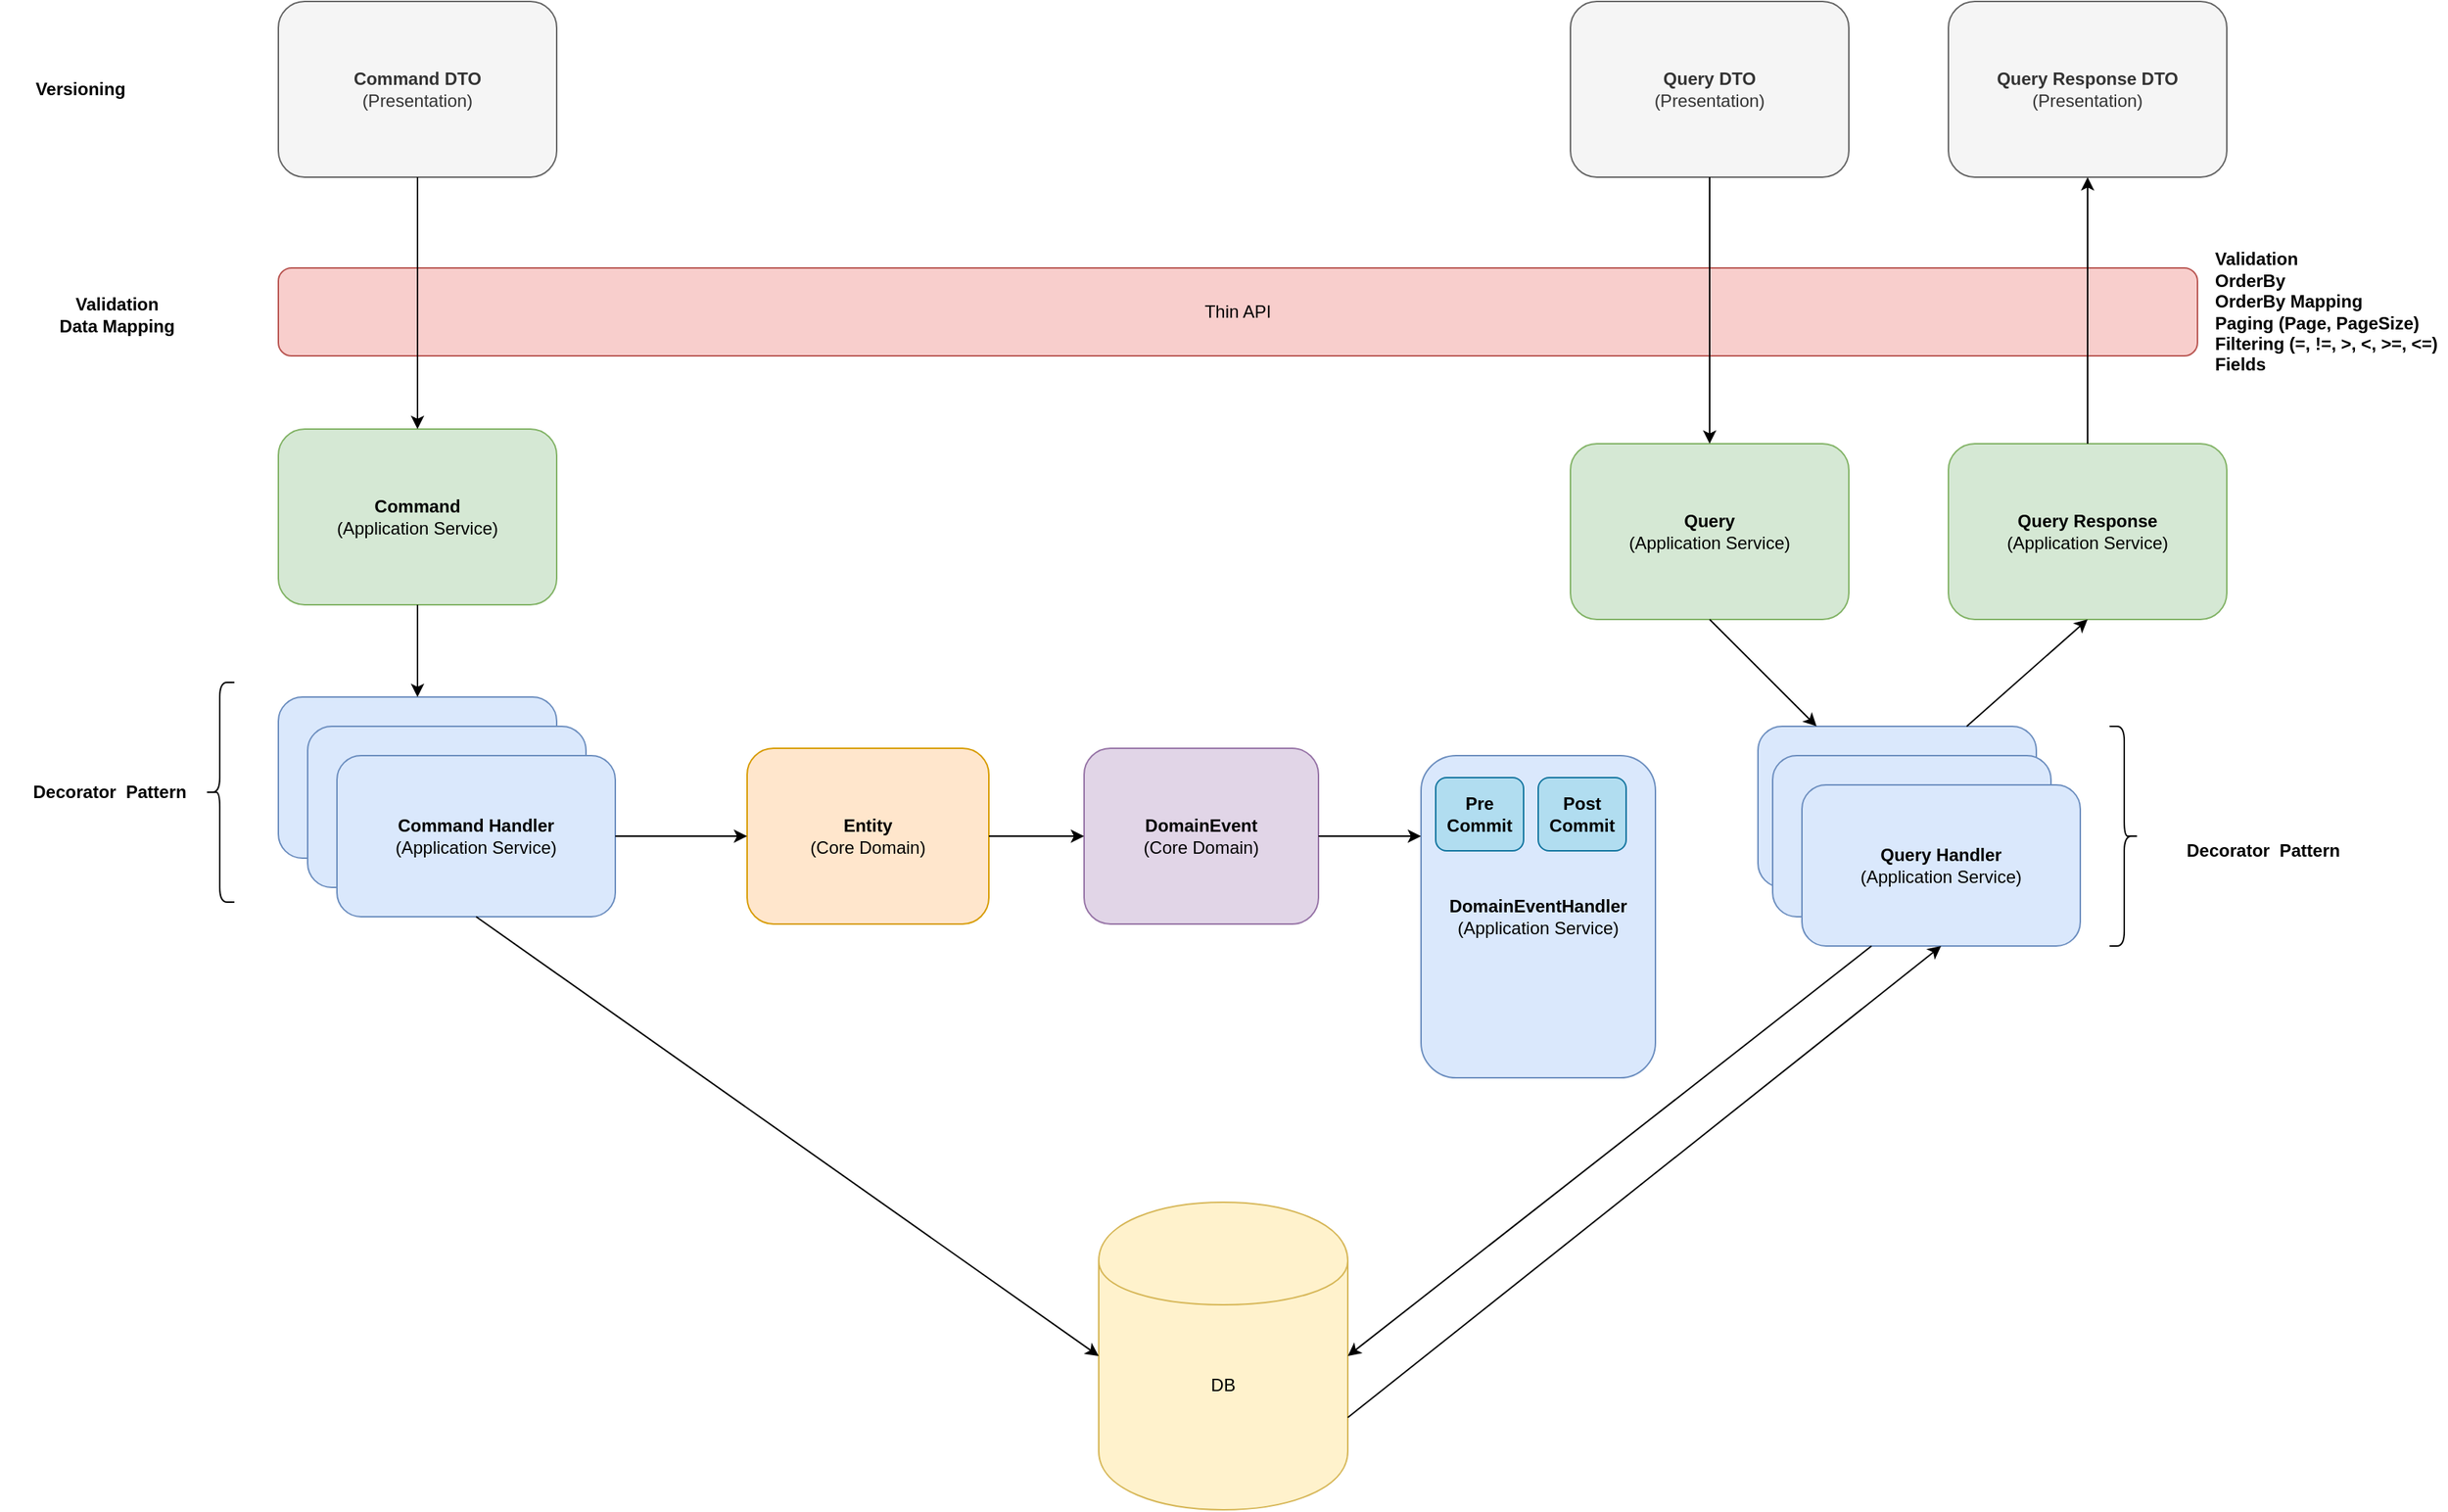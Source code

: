 <mxfile version="12.6.1" type="device"><diagram id="Shv8idoQgrJN4rAfnkL6" name="Page-1"><mxGraphModel dx="1710" dy="1206" grid="1" gridSize="10" guides="1" tooltips="1" connect="1" arrows="1" fold="1" page="1" pageScale="1" pageWidth="850" pageHeight="1100" math="0" shadow="0"><root><mxCell id="0"/><mxCell id="1" parent="0"/><mxCell id="zQwGPbky9w92wJC24JL_-1" value="&lt;b&gt;Command&lt;/b&gt;&lt;br&gt;(Application Service)" style="rounded=1;whiteSpace=wrap;html=1;fillColor=#d5e8d4;strokeColor=#82b366;" parent="1" vertex="1"><mxGeometry x="210" y="327" width="190" height="120" as="geometry"/></mxCell><mxCell id="zQwGPbky9w92wJC24JL_-4" value="DB" style="shape=cylinder;whiteSpace=wrap;html=1;boundedLbl=1;backgroundOutline=1;rounded=1;fillColor=#fff2cc;strokeColor=#d6b656;shadow=0;" parent="1" vertex="1"><mxGeometry x="770" y="855" width="170" height="210" as="geometry"/></mxCell><mxCell id="zQwGPbky9w92wJC24JL_-5" value="CommandHandler" style="rounded=1;whiteSpace=wrap;html=1;fillColor=#dae8fc;strokeColor=#6c8ebf;" parent="1" vertex="1"><mxGeometry x="210" y="510" width="190" height="110" as="geometry"/></mxCell><mxCell id="zQwGPbky9w92wJC24JL_-6" value="&lt;b&gt;Query&lt;/b&gt;&lt;br&gt;(Application Service)" style="rounded=1;whiteSpace=wrap;html=1;fillColor=#d5e8d4;strokeColor=#82b366;" parent="1" vertex="1"><mxGeometry x="1092" y="337" width="190" height="120" as="geometry"/></mxCell><mxCell id="zQwGPbky9w92wJC24JL_-7" value="QueryHandler" style="rounded=1;whiteSpace=wrap;html=1;fillColor=#dae8fc;strokeColor=#6c8ebf;" parent="1" vertex="1"><mxGeometry x="1220" y="530" width="190" height="110" as="geometry"/></mxCell><mxCell id="zQwGPbky9w92wJC24JL_-10" value="Thin API" style="rounded=1;whiteSpace=wrap;html=1;fillColor=#f8cecc;strokeColor=#b85450;" parent="1" vertex="1"><mxGeometry x="210" y="217" width="1310" height="60" as="geometry"/></mxCell><mxCell id="zQwGPbky9w92wJC24JL_-11" value="CommandHandler" style="rounded=1;whiteSpace=wrap;html=1;fillColor=#dae8fc;strokeColor=#6c8ebf;" parent="1" vertex="1"><mxGeometry x="230" y="530" width="190" height="110" as="geometry"/></mxCell><mxCell id="zQwGPbky9w92wJC24JL_-12" value="&lt;b&gt;Command Handler&lt;/b&gt;&lt;br&gt;(Application Service)" style="rounded=1;whiteSpace=wrap;html=1;fillColor=#dae8fc;strokeColor=#6c8ebf;" parent="1" vertex="1"><mxGeometry x="250" y="550" width="190" height="110" as="geometry"/></mxCell><mxCell id="zQwGPbky9w92wJC24JL_-13" value="QueryHandler" style="rounded=1;whiteSpace=wrap;html=1;fillColor=#dae8fc;strokeColor=#6c8ebf;" parent="1" vertex="1"><mxGeometry x="1230" y="550" width="190" height="110" as="geometry"/></mxCell><mxCell id="zQwGPbky9w92wJC24JL_-14" value="&lt;b&gt;Query Handler&lt;/b&gt;&lt;br&gt;(Application Service)" style="rounded=1;whiteSpace=wrap;html=1;fillColor=#dae8fc;strokeColor=#6c8ebf;" parent="1" vertex="1"><mxGeometry x="1250" y="570" width="190" height="110" as="geometry"/></mxCell><mxCell id="zQwGPbky9w92wJC24JL_-15" value="&lt;b&gt;DomainEvent&lt;/b&gt;&lt;br&gt;(Core Domain)" style="rounded=1;whiteSpace=wrap;html=1;fillColor=#e1d5e7;strokeColor=#9673a6;" parent="1" vertex="1"><mxGeometry x="760" y="545" width="160" height="120" as="geometry"/></mxCell><mxCell id="zQwGPbky9w92wJC24JL_-16" value="&lt;b&gt;DomainEventHandler&lt;/b&gt;&lt;br&gt;(Application Service)" style="rounded=1;whiteSpace=wrap;html=1;fillColor=#dae8fc;strokeColor=#6c8ebf;labelPosition=center;verticalLabelPosition=middle;align=center;verticalAlign=middle;" parent="1" vertex="1"><mxGeometry x="990" y="550" width="160" height="220" as="geometry"/></mxCell><mxCell id="zQwGPbky9w92wJC24JL_-19" value="" style="endArrow=classic;html=1;exitX=0.5;exitY=1;exitDx=0;exitDy=0;entryX=0.5;entryY=0;entryDx=0;entryDy=0;" parent="1" source="zQwGPbky9w92wJC24JL_-1" target="zQwGPbky9w92wJC24JL_-5" edge="1"><mxGeometry width="50" height="50" relative="1" as="geometry"><mxPoint x="440" y="715" as="sourcePoint"/><mxPoint x="490" y="665" as="targetPoint"/></mxGeometry></mxCell><mxCell id="zQwGPbky9w92wJC24JL_-21" value="" style="endArrow=classic;html=1;exitX=0.5;exitY=1;exitDx=0;exitDy=0;" parent="1" source="zQwGPbky9w92wJC24JL_-6" target="zQwGPbky9w92wJC24JL_-7" edge="1"><mxGeometry width="50" height="50" relative="1" as="geometry"><mxPoint x="1282" y="800" as="sourcePoint"/><mxPoint x="1332" y="750" as="targetPoint"/></mxGeometry></mxCell><mxCell id="zQwGPbky9w92wJC24JL_-24" value="" style="endArrow=classic;html=1;exitX=0.5;exitY=1;exitDx=0;exitDy=0;entryX=0;entryY=0.5;entryDx=0;entryDy=0;" parent="1" source="zQwGPbky9w92wJC24JL_-12" target="zQwGPbky9w92wJC24JL_-4" edge="1"><mxGeometry width="50" height="50" relative="1" as="geometry"><mxPoint x="870" y="715" as="sourcePoint"/><mxPoint x="920" y="665" as="targetPoint"/></mxGeometry></mxCell><mxCell id="zQwGPbky9w92wJC24JL_-25" value="" style="endArrow=classic;html=1;exitX=0.25;exitY=1;exitDx=0;exitDy=0;entryX=1;entryY=0.5;entryDx=0;entryDy=0;" parent="1" source="zQwGPbky9w92wJC24JL_-14" target="zQwGPbky9w92wJC24JL_-4" edge="1"><mxGeometry width="50" height="50" relative="1" as="geometry"><mxPoint x="1120" y="425" as="sourcePoint"/><mxPoint x="1170" y="375" as="targetPoint"/></mxGeometry></mxCell><mxCell id="zQwGPbky9w92wJC24JL_-26" value="" style="endArrow=classic;html=1;exitX=1;exitY=0.7;exitDx=0;exitDy=0;entryX=0.5;entryY=1;entryDx=0;entryDy=0;" parent="1" source="zQwGPbky9w92wJC24JL_-4" target="zQwGPbky9w92wJC24JL_-14" edge="1"><mxGeometry width="50" height="50" relative="1" as="geometry"><mxPoint x="860" y="695" as="sourcePoint"/><mxPoint x="910" y="645" as="targetPoint"/></mxGeometry></mxCell><mxCell id="zQwGPbky9w92wJC24JL_-29" value="&lt;b&gt;Entity&lt;/b&gt;&lt;br&gt;(Core Domain)" style="rounded=1;whiteSpace=wrap;html=1;fillColor=#ffe6cc;strokeColor=#d79b00;" parent="1" vertex="1"><mxGeometry x="530" y="545" width="165" height="120" as="geometry"/></mxCell><mxCell id="zQwGPbky9w92wJC24JL_-35" value="&lt;b&gt;Command DTO&lt;/b&gt;&lt;br&gt;(Presentation)" style="rounded=1;whiteSpace=wrap;html=1;fillColor=#f5f5f5;strokeColor=#666666;fontColor=#333333;" parent="1" vertex="1"><mxGeometry x="210" y="35" width="190" height="120" as="geometry"/></mxCell><mxCell id="zQwGPbky9w92wJC24JL_-36" value="&lt;b&gt;Query DTO&lt;/b&gt;&lt;br&gt;(Presentation)" style="rounded=1;whiteSpace=wrap;html=1;fillColor=#f5f5f5;strokeColor=#666666;fontColor=#333333;" parent="1" vertex="1"><mxGeometry x="1092" y="35" width="190" height="120" as="geometry"/></mxCell><mxCell id="zQwGPbky9w92wJC24JL_-37" value="&lt;b&gt;Query Response&lt;/b&gt;&lt;br&gt;(Application Service)" style="rounded=1;whiteSpace=wrap;html=1;fillColor=#d5e8d4;strokeColor=#82b366;" parent="1" vertex="1"><mxGeometry x="1350" y="337" width="190" height="120" as="geometry"/></mxCell><mxCell id="zQwGPbky9w92wJC24JL_-38" value="&lt;b&gt;Query Response DTO&lt;/b&gt;&lt;br&gt;(Presentation)" style="rounded=1;whiteSpace=wrap;html=1;fillColor=#f5f5f5;strokeColor=#666666;fontColor=#333333;" parent="1" vertex="1"><mxGeometry x="1350" y="35" width="190" height="120" as="geometry"/></mxCell><mxCell id="zQwGPbky9w92wJC24JL_-39" value="" style="endArrow=classic;html=1;exitX=0.75;exitY=0;exitDx=0;exitDy=0;entryX=0.5;entryY=1;entryDx=0;entryDy=0;" parent="1" source="zQwGPbky9w92wJC24JL_-7" target="zQwGPbky9w92wJC24JL_-37" edge="1"><mxGeometry width="50" height="50" relative="1" as="geometry"><mxPoint x="1520" y="605" as="sourcePoint"/><mxPoint x="1570" y="555" as="targetPoint"/></mxGeometry></mxCell><mxCell id="zQwGPbky9w92wJC24JL_-40" value="" style="endArrow=classic;html=1;exitX=0.5;exitY=0;exitDx=0;exitDy=0;entryX=0.5;entryY=1;entryDx=0;entryDy=0;" parent="1" source="zQwGPbky9w92wJC24JL_-37" target="zQwGPbky9w92wJC24JL_-38" edge="1"><mxGeometry width="50" height="50" relative="1" as="geometry"><mxPoint x="1690" y="365" as="sourcePoint"/><mxPoint x="1740" y="315" as="targetPoint"/></mxGeometry></mxCell><mxCell id="zQwGPbky9w92wJC24JL_-41" value="" style="endArrow=classic;html=1;exitX=0.5;exitY=1;exitDx=0;exitDy=0;" parent="1" source="zQwGPbky9w92wJC24JL_-35" target="zQwGPbky9w92wJC24JL_-1" edge="1"><mxGeometry width="50" height="50" relative="1" as="geometry"><mxPoint x="730" y="435" as="sourcePoint"/><mxPoint x="780" y="385" as="targetPoint"/></mxGeometry></mxCell><mxCell id="zQwGPbky9w92wJC24JL_-44" value="" style="endArrow=classic;html=1;exitX=1;exitY=0.5;exitDx=0;exitDy=0;" parent="1" source="zQwGPbky9w92wJC24JL_-12" target="zQwGPbky9w92wJC24JL_-29" edge="1"><mxGeometry width="50" height="50" relative="1" as="geometry"><mxPoint x="820" y="485" as="sourcePoint"/><mxPoint x="870" y="435" as="targetPoint"/></mxGeometry></mxCell><mxCell id="zQwGPbky9w92wJC24JL_-45" value="" style="endArrow=classic;html=1;exitX=1;exitY=0.5;exitDx=0;exitDy=0;entryX=0;entryY=0.5;entryDx=0;entryDy=0;" parent="1" source="zQwGPbky9w92wJC24JL_-29" target="zQwGPbky9w92wJC24JL_-15" edge="1"><mxGeometry width="50" height="50" relative="1" as="geometry"><mxPoint x="450" y="615" as="sourcePoint"/><mxPoint x="540" y="615" as="targetPoint"/></mxGeometry></mxCell><mxCell id="zQwGPbky9w92wJC24JL_-46" value="" style="endArrow=classic;html=1;exitX=1;exitY=0.5;exitDx=0;exitDy=0;entryX=0;entryY=0.25;entryDx=0;entryDy=0;" parent="1" source="zQwGPbky9w92wJC24JL_-15" target="zQwGPbky9w92wJC24JL_-16" edge="1"><mxGeometry width="50" height="50" relative="1" as="geometry"><mxPoint x="705" y="615" as="sourcePoint"/><mxPoint x="770" y="615" as="targetPoint"/></mxGeometry></mxCell><mxCell id="zQwGPbky9w92wJC24JL_-47" value="" style="endArrow=classic;html=1;entryX=0.5;entryY=0;entryDx=0;entryDy=0;exitX=0.5;exitY=1;exitDx=0;exitDy=0;" parent="1" source="zQwGPbky9w92wJC24JL_-36" target="zQwGPbky9w92wJC24JL_-6" edge="1"><mxGeometry width="50" height="50" relative="1" as="geometry"><mxPoint x="1180" y="175" as="sourcePoint"/><mxPoint x="1800" y="485" as="targetPoint"/></mxGeometry></mxCell><mxCell id="zQwGPbky9w92wJC24JL_-48" value="Decorator&amp;nbsp; Pattern" style="text;html=1;strokeColor=none;fillColor=none;align=center;verticalAlign=middle;whiteSpace=wrap;rounded=0;shadow=0;fontStyle=1" parent="1" vertex="1"><mxGeometry x="40" y="565" width="110" height="20" as="geometry"/></mxCell><mxCell id="zQwGPbky9w92wJC24JL_-49" value="" style="shape=curlyBracket;whiteSpace=wrap;html=1;rounded=1;shadow=0;direction=west;" parent="1" vertex="1"><mxGeometry x="1460" y="530" width="20" height="150" as="geometry"/></mxCell><mxCell id="zQwGPbky9w92wJC24JL_-52" value="" style="shape=curlyBracket;whiteSpace=wrap;html=1;rounded=1;shadow=0;direction=east;" parent="1" vertex="1"><mxGeometry x="160" y="500" width="20" height="150" as="geometry"/></mxCell><mxCell id="zQwGPbky9w92wJC24JL_-53" value="Decorator&amp;nbsp; Pattern" style="text;html=1;strokeColor=none;fillColor=none;align=center;verticalAlign=middle;whiteSpace=wrap;rounded=0;shadow=0;fontStyle=1" parent="1" vertex="1"><mxGeometry x="1510" y="605" width="110" height="20" as="geometry"/></mxCell><mxCell id="zQwGPbky9w92wJC24JL_-54" value="Versioning" style="text;html=1;strokeColor=none;fillColor=none;align=center;verticalAlign=middle;whiteSpace=wrap;rounded=0;shadow=0;fontStyle=1" parent="1" vertex="1"><mxGeometry x="20" y="85" width="110" height="20" as="geometry"/></mxCell><mxCell id="zQwGPbky9w92wJC24JL_-55" value="Validation&lt;br&gt;Data Mapping&lt;br&gt;" style="text;html=1;strokeColor=none;fillColor=none;align=center;verticalAlign=middle;whiteSpace=wrap;rounded=0;shadow=0;fontStyle=1" parent="1" vertex="1"><mxGeometry x="20" y="237" width="160" height="23" as="geometry"/></mxCell><mxCell id="zQwGPbky9w92wJC24JL_-60" value="&lt;b&gt;Pre Commit&lt;/b&gt;" style="rounded=1;whiteSpace=wrap;html=1;fillColor=#b1ddf0;strokeColor=#10739e;" parent="1" vertex="1"><mxGeometry x="1000" y="565" width="60" height="50" as="geometry"/></mxCell><mxCell id="zQwGPbky9w92wJC24JL_-61" value="&lt;b&gt;Post Commit&lt;/b&gt;" style="rounded=1;whiteSpace=wrap;html=1;fillColor=#b1ddf0;strokeColor=#10739e;" parent="1" vertex="1"><mxGeometry x="1070" y="565" width="60" height="50" as="geometry"/></mxCell><mxCell id="2ipr_EQyVUQP0CQGnIY_-3" value="Validation&lt;br&gt;OrderBy&lt;br&gt;OrderBy Mapping&lt;br&gt;Paging (Page, PageSize)&lt;br&gt;Filtering (=, !=, &amp;gt;, &amp;lt;, &amp;gt;=, &amp;lt;=)&lt;br&gt;Fields" style="text;html=1;strokeColor=none;fillColor=none;align=left;verticalAlign=middle;whiteSpace=wrap;rounded=0;shadow=0;fontStyle=1" vertex="1" parent="1"><mxGeometry x="1530" y="235.5" width="160" height="23" as="geometry"/></mxCell></root></mxGraphModel></diagram></mxfile>